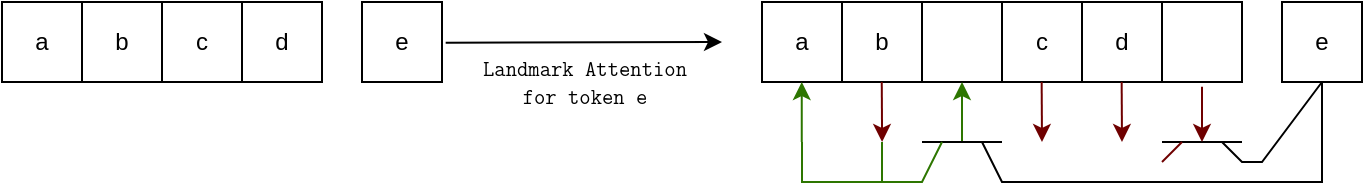 <mxfile version="22.1.11" type="device">
  <diagram name="Page-1" id="lewG65FCaMIrWsq-QnQh">
    <mxGraphModel dx="1416" dy="818" grid="1" gridSize="10" guides="1" tooltips="1" connect="1" arrows="1" fold="1" page="1" pageScale="1" pageWidth="850" pageHeight="1100" math="0" shadow="0">
      <root>
        <mxCell id="0" />
        <mxCell id="1" parent="0" />
        <mxCell id="y5I9u4VfqgbvHwizQ_sZ-1" value="a" style="rounded=0;whiteSpace=wrap;html=1;" parent="1" vertex="1">
          <mxGeometry x="40" y="160" width="40" height="40" as="geometry" />
        </mxCell>
        <mxCell id="y5I9u4VfqgbvHwizQ_sZ-2" value="b" style="rounded=0;whiteSpace=wrap;html=1;" parent="1" vertex="1">
          <mxGeometry x="80" y="160" width="40" height="40" as="geometry" />
        </mxCell>
        <mxCell id="y5I9u4VfqgbvHwizQ_sZ-3" value="c" style="rounded=0;whiteSpace=wrap;html=1;" parent="1" vertex="1">
          <mxGeometry x="120" y="160" width="40" height="40" as="geometry" />
        </mxCell>
        <mxCell id="y5I9u4VfqgbvHwizQ_sZ-4" value="d" style="rounded=0;whiteSpace=wrap;html=1;" parent="1" vertex="1">
          <mxGeometry x="160" y="160" width="40" height="40" as="geometry" />
        </mxCell>
        <mxCell id="y5I9u4VfqgbvHwizQ_sZ-5" value="e" style="rounded=0;whiteSpace=wrap;html=1;" parent="1" vertex="1">
          <mxGeometry x="220" y="160" width="40" height="40" as="geometry" />
        </mxCell>
        <mxCell id="y5I9u4VfqgbvHwizQ_sZ-6" value="" style="endArrow=classic;html=1;rounded=0;exitX=1.046;exitY=0.508;exitDx=0;exitDy=0;exitPerimeter=0;" parent="1" source="y5I9u4VfqgbvHwizQ_sZ-5" edge="1">
          <mxGeometry width="50" height="50" relative="1" as="geometry">
            <mxPoint x="280" y="180" as="sourcePoint" />
            <mxPoint x="400" y="180" as="targetPoint" />
          </mxGeometry>
        </mxCell>
        <mxCell id="y5I9u4VfqgbvHwizQ_sZ-7" value="Landmark Attention&lt;br&gt;for token e" style="edgeLabel;html=1;align=center;verticalAlign=middle;resizable=0;points=[];fontFamily=LM Mono 12;" parent="y5I9u4VfqgbvHwizQ_sZ-6" vertex="1" connectable="0">
          <mxGeometry x="-0.517" relative="1" as="geometry">
            <mxPoint x="35" y="20" as="offset" />
          </mxGeometry>
        </mxCell>
        <mxCell id="y5I9u4VfqgbvHwizQ_sZ-8" value="a" style="rounded=0;whiteSpace=wrap;html=1;fillColor=none;" parent="1" vertex="1">
          <mxGeometry x="420" y="160" width="40" height="40" as="geometry" />
        </mxCell>
        <mxCell id="y5I9u4VfqgbvHwizQ_sZ-9" value="b" style="rounded=0;whiteSpace=wrap;html=1;fillColor=none;" parent="1" vertex="1">
          <mxGeometry x="460" y="160" width="40" height="40" as="geometry" />
        </mxCell>
        <mxCell id="y5I9u4VfqgbvHwizQ_sZ-10" value="c" style="rounded=0;whiteSpace=wrap;html=1;fillColor=none;" parent="1" vertex="1">
          <mxGeometry x="540" y="160" width="40" height="40" as="geometry" />
        </mxCell>
        <mxCell id="y5I9u4VfqgbvHwizQ_sZ-11" value="d" style="rounded=0;whiteSpace=wrap;html=1;fillColor=none;" parent="1" vertex="1">
          <mxGeometry x="580" y="160" width="40" height="40" as="geometry" />
        </mxCell>
        <mxCell id="y5I9u4VfqgbvHwizQ_sZ-12" value="e" style="rounded=0;whiteSpace=wrap;html=1;fillColor=none;" parent="1" vertex="1">
          <mxGeometry x="680" y="160" width="40" height="40" as="geometry" />
        </mxCell>
        <mxCell id="y5I9u4VfqgbvHwizQ_sZ-14" value="" style="shape=image;verticalLabelPosition=bottom;labelBackgroundColor=default;verticalAlign=top;aspect=fixed;imageAspect=0;image=https://cdn0.iconfinder.com/data/icons/transport-travel-2/167/transport-travel-transportation_260-512.png;fillColor=none;" parent="1" vertex="1">
          <mxGeometry x="500" y="160" width="40" height="40" as="geometry" />
        </mxCell>
        <mxCell id="y5I9u4VfqgbvHwizQ_sZ-15" value="" style="shape=image;verticalLabelPosition=bottom;labelBackgroundColor=default;verticalAlign=top;aspect=fixed;imageAspect=0;image=https://cdn0.iconfinder.com/data/icons/transport-travel-2/167/transport-travel-transportation_260-512.png;fillColor=none;" parent="1" vertex="1">
          <mxGeometry x="620" y="160" width="40" height="40" as="geometry" />
        </mxCell>
        <mxCell id="y5I9u4VfqgbvHwizQ_sZ-17" value="" style="rounded=0;whiteSpace=wrap;html=1;fillColor=none;" parent="1" vertex="1">
          <mxGeometry x="620" y="160" width="40" height="40" as="geometry" />
        </mxCell>
        <mxCell id="y5I9u4VfqgbvHwizQ_sZ-16" value="" style="rounded=0;whiteSpace=wrap;html=1;fillColor=none;" parent="1" vertex="1">
          <mxGeometry x="500" y="160" width="40" height="40" as="geometry" />
        </mxCell>
        <mxCell id="y5I9u4VfqgbvHwizQ_sZ-19" value="" style="endArrow=none;html=1;rounded=0;entryX=0.5;entryY=1;entryDx=0;entryDy=0;" parent="1" target="y5I9u4VfqgbvHwizQ_sZ-12" edge="1">
          <mxGeometry width="50" height="50" relative="1" as="geometry">
            <mxPoint x="650" y="230" as="sourcePoint" />
            <mxPoint x="650" y="240" as="targetPoint" />
            <Array as="points">
              <mxPoint x="660" y="240" />
              <mxPoint x="670" y="240" />
            </Array>
          </mxGeometry>
        </mxCell>
        <mxCell id="y5I9u4VfqgbvHwizQ_sZ-20" value="" style="endArrow=none;html=1;rounded=0;" parent="1" edge="1">
          <mxGeometry width="50" height="50" relative="1" as="geometry">
            <mxPoint x="620" y="230" as="sourcePoint" />
            <mxPoint x="660" y="230" as="targetPoint" />
          </mxGeometry>
        </mxCell>
        <mxCell id="y5I9u4VfqgbvHwizQ_sZ-21" value="" style="endArrow=none;html=1;rounded=0;fillColor=#a20025;strokeColor=#6F0000;" parent="1" edge="1">
          <mxGeometry width="50" height="50" relative="1" as="geometry">
            <mxPoint x="620" y="240" as="sourcePoint" />
            <mxPoint x="630" y="230" as="targetPoint" />
            <Array as="points">
              <mxPoint x="620" y="240" />
            </Array>
          </mxGeometry>
        </mxCell>
        <mxCell id="y5I9u4VfqgbvHwizQ_sZ-22" value="" style="endArrow=classic;html=1;rounded=0;fillColor=#a20025;strokeColor=#6F0000;exitX=0.5;exitY=1.058;exitDx=0;exitDy=0;exitPerimeter=0;" parent="1" source="y5I9u4VfqgbvHwizQ_sZ-17" edge="1">
          <mxGeometry width="50" height="50" relative="1" as="geometry">
            <mxPoint x="640" y="220" as="sourcePoint" />
            <mxPoint x="640" y="230" as="targetPoint" />
          </mxGeometry>
        </mxCell>
        <mxCell id="y5I9u4VfqgbvHwizQ_sZ-25" value="" style="endArrow=classic;html=1;rounded=0;fillColor=#a20025;strokeColor=#6F0000;exitX=0.5;exitY=1.058;exitDx=0;exitDy=0;exitPerimeter=0;" parent="1" edge="1">
          <mxGeometry width="50" height="50" relative="1" as="geometry">
            <mxPoint x="599.83" y="200" as="sourcePoint" />
            <mxPoint x="600" y="230" as="targetPoint" />
          </mxGeometry>
        </mxCell>
        <mxCell id="y5I9u4VfqgbvHwizQ_sZ-26" value="" style="endArrow=classic;html=1;rounded=0;fillColor=#a20025;strokeColor=#6F0000;exitX=0.5;exitY=1.058;exitDx=0;exitDy=0;exitPerimeter=0;" parent="1" edge="1">
          <mxGeometry width="50" height="50" relative="1" as="geometry">
            <mxPoint x="559.83" y="200" as="sourcePoint" />
            <mxPoint x="560" y="230" as="targetPoint" />
          </mxGeometry>
        </mxCell>
        <mxCell id="y5I9u4VfqgbvHwizQ_sZ-28" value="" style="endArrow=classic;html=1;rounded=0;fillColor=#60a917;strokeColor=#2D7600;entryX=0.5;entryY=1;entryDx=0;entryDy=0;" parent="1" target="y5I9u4VfqgbvHwizQ_sZ-16" edge="1">
          <mxGeometry width="50" height="50" relative="1" as="geometry">
            <mxPoint x="520" y="230" as="sourcePoint" />
            <mxPoint x="570" y="240" as="targetPoint" />
          </mxGeometry>
        </mxCell>
        <mxCell id="y5I9u4VfqgbvHwizQ_sZ-29" value="" style="endArrow=classic;html=1;rounded=0;fillColor=#60a917;strokeColor=#2D7600;entryX=0.5;entryY=1;entryDx=0;entryDy=0;" parent="1" edge="1">
          <mxGeometry width="50" height="50" relative="1" as="geometry">
            <mxPoint x="439.88" y="230" as="sourcePoint" />
            <mxPoint x="439.88" y="200" as="targetPoint" />
          </mxGeometry>
        </mxCell>
        <mxCell id="y5I9u4VfqgbvHwizQ_sZ-30" value="" style="endArrow=classic;html=1;rounded=0;fillColor=#a20025;strokeColor=#6F0000;exitX=0.5;exitY=1.058;exitDx=0;exitDy=0;exitPerimeter=0;" parent="1" edge="1">
          <mxGeometry width="50" height="50" relative="1" as="geometry">
            <mxPoint x="479.88" y="200" as="sourcePoint" />
            <mxPoint x="480.05" y="230" as="targetPoint" />
          </mxGeometry>
        </mxCell>
        <mxCell id="y5I9u4VfqgbvHwizQ_sZ-31" value="" style="endArrow=none;html=1;rounded=0;entryX=0.5;entryY=1;entryDx=0;entryDy=0;" parent="1" target="y5I9u4VfqgbvHwizQ_sZ-12" edge="1">
          <mxGeometry width="50" height="50" relative="1" as="geometry">
            <mxPoint x="530" y="230" as="sourcePoint" />
            <mxPoint x="710" y="200" as="targetPoint" />
            <Array as="points">
              <mxPoint x="540" y="250" />
              <mxPoint x="700" y="250" />
            </Array>
          </mxGeometry>
        </mxCell>
        <mxCell id="y5I9u4VfqgbvHwizQ_sZ-32" value="" style="endArrow=none;html=1;rounded=0;" parent="1" edge="1">
          <mxGeometry width="50" height="50" relative="1" as="geometry">
            <mxPoint x="500" y="230" as="sourcePoint" />
            <mxPoint x="540" y="230" as="targetPoint" />
          </mxGeometry>
        </mxCell>
        <mxCell id="y5I9u4VfqgbvHwizQ_sZ-34" value="" style="endArrow=none;html=1;rounded=0;fillColor=#60a917;strokeColor=#2D7600;" parent="1" edge="1">
          <mxGeometry width="50" height="50" relative="1" as="geometry">
            <mxPoint x="480" y="230" as="sourcePoint" />
            <mxPoint x="510" y="230" as="targetPoint" />
            <Array as="points">
              <mxPoint x="480" y="250" />
              <mxPoint x="500" y="250" />
            </Array>
          </mxGeometry>
        </mxCell>
        <mxCell id="y5I9u4VfqgbvHwizQ_sZ-35" value="" style="endArrow=none;html=1;rounded=0;fillColor=#60a917;strokeColor=#2D7600;" parent="1" edge="1">
          <mxGeometry width="50" height="50" relative="1" as="geometry">
            <mxPoint x="440" y="230" as="sourcePoint" />
            <mxPoint x="480" y="250" as="targetPoint" />
            <Array as="points">
              <mxPoint x="440" y="250" />
            </Array>
          </mxGeometry>
        </mxCell>
      </root>
    </mxGraphModel>
  </diagram>
</mxfile>
